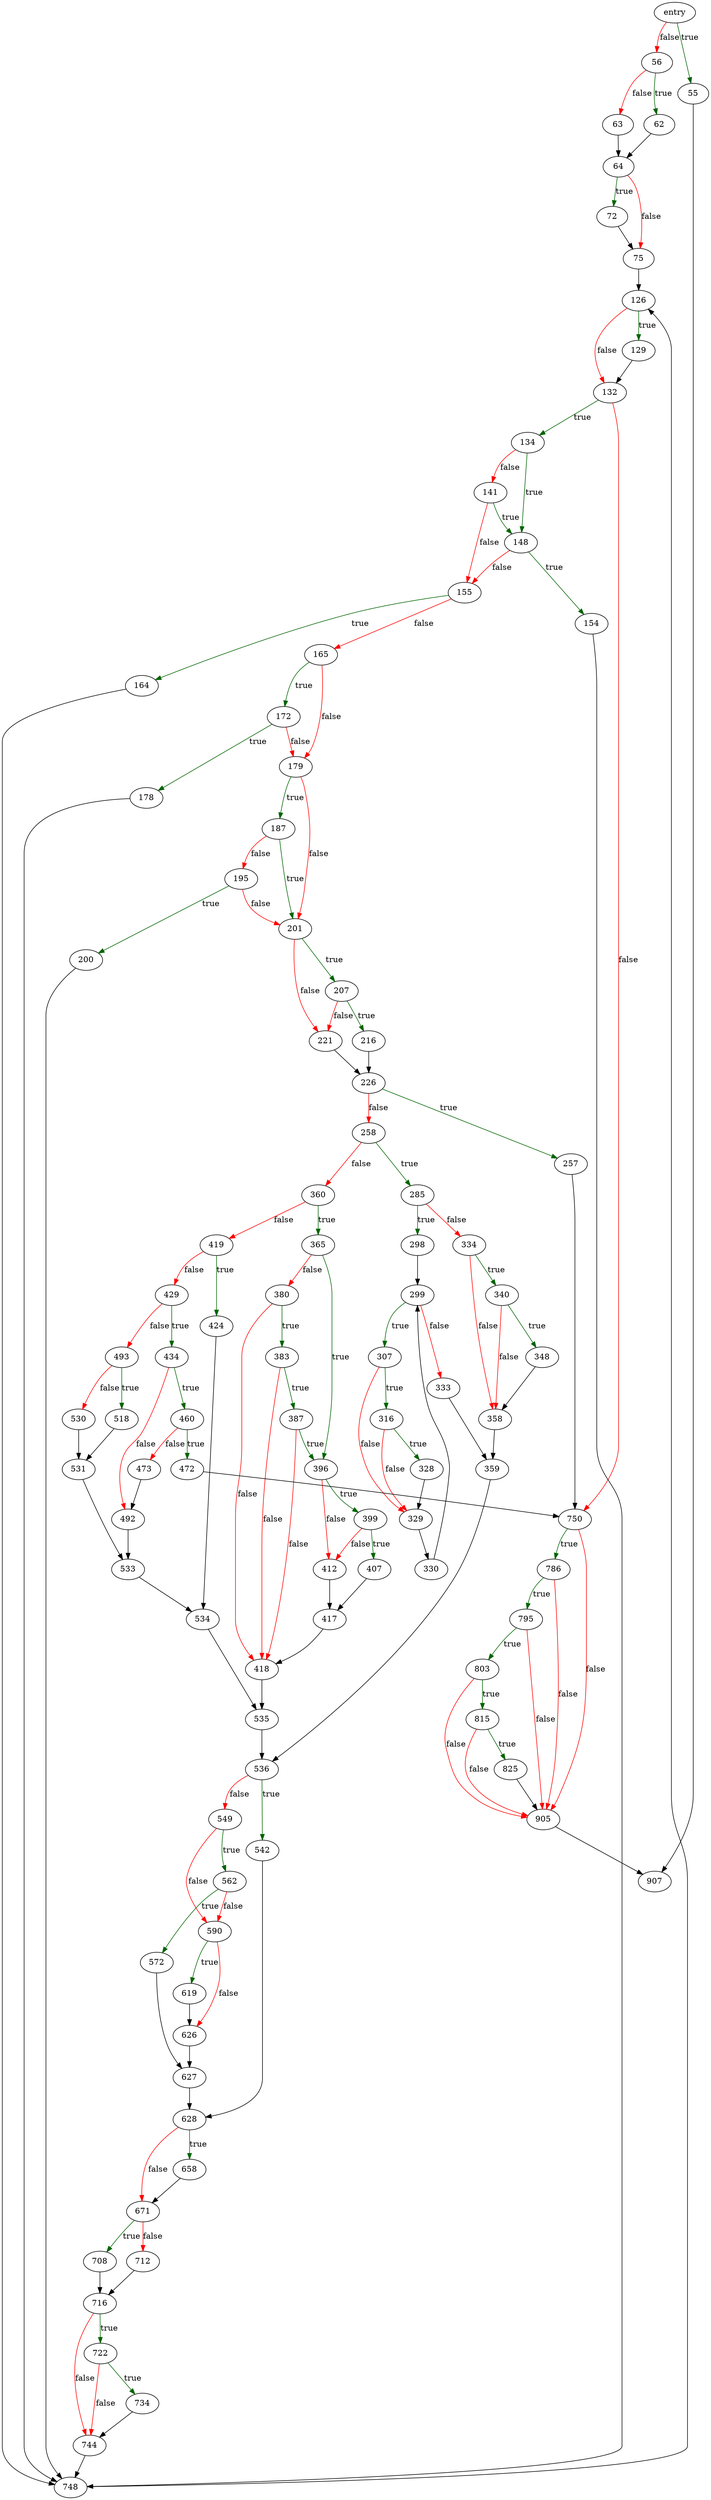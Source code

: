 digraph "whereLoopAddBtreeIndex" {
	// Node definitions.
	4 [label=entry];
	55;
	56;
	62;
	63;
	64;
	72;
	75;
	126;
	129;
	132;
	134;
	141;
	148;
	154;
	155;
	164;
	165;
	172;
	178;
	179;
	187;
	195;
	200;
	201;
	207;
	216;
	221;
	226;
	257;
	258;
	285;
	298;
	299;
	307;
	316;
	328;
	329;
	330;
	333;
	334;
	340;
	348;
	358;
	359;
	360;
	365;
	380;
	383;
	387;
	396;
	399;
	407;
	412;
	417;
	418;
	419;
	424;
	429;
	434;
	460;
	472;
	473;
	492;
	493;
	518;
	530;
	531;
	533;
	534;
	535;
	536;
	542;
	549;
	562;
	572;
	590;
	619;
	626;
	627;
	628;
	658;
	671;
	708;
	712;
	716;
	722;
	734;
	744;
	748;
	750;
	786;
	795;
	803;
	815;
	825;
	905;
	907;

	// Edge definitions.
	4 -> 55 [
		color=darkgreen
		label=true
	];
	4 -> 56 [
		color=red
		label=false
	];
	55 -> 907;
	56 -> 62 [
		color=darkgreen
		label=true
	];
	56 -> 63 [
		color=red
		label=false
	];
	62 -> 64;
	63 -> 64;
	64 -> 72 [
		color=darkgreen
		label=true
	];
	64 -> 75 [
		color=red
		label=false
	];
	72 -> 75;
	75 -> 126;
	126 -> 129 [
		color=darkgreen
		label=true
	];
	126 -> 132 [
		color=red
		label=false
	];
	129 -> 132;
	132 -> 134 [
		color=darkgreen
		label=true
	];
	132 -> 750 [
		color=red
		label=false
	];
	134 -> 141 [
		color=red
		label=false
	];
	134 -> 148 [
		color=darkgreen
		label=true
	];
	141 -> 148 [
		color=darkgreen
		label=true
	];
	141 -> 155 [
		color=red
		label=false
	];
	148 -> 154 [
		color=darkgreen
		label=true
	];
	148 -> 155 [
		color=red
		label=false
	];
	154 -> 748;
	155 -> 164 [
		color=darkgreen
		label=true
	];
	155 -> 165 [
		color=red
		label=false
	];
	164 -> 748;
	165 -> 172 [
		color=darkgreen
		label=true
	];
	165 -> 179 [
		color=red
		label=false
	];
	172 -> 178 [
		color=darkgreen
		label=true
	];
	172 -> 179 [
		color=red
		label=false
	];
	178 -> 748;
	179 -> 187 [
		color=darkgreen
		label=true
	];
	179 -> 201 [
		color=red
		label=false
	];
	187 -> 195 [
		color=red
		label=false
	];
	187 -> 201 [
		color=darkgreen
		label=true
	];
	195 -> 200 [
		color=darkgreen
		label=true
	];
	195 -> 201 [
		color=red
		label=false
	];
	200 -> 748;
	201 -> 207 [
		color=darkgreen
		label=true
	];
	201 -> 221 [
		color=red
		label=false
	];
	207 -> 216 [
		color=darkgreen
		label=true
	];
	207 -> 221 [
		color=red
		label=false
	];
	216 -> 226;
	221 -> 226;
	226 -> 257 [
		color=darkgreen
		label=true
	];
	226 -> 258 [
		color=red
		label=false
	];
	257 -> 750;
	258 -> 285 [
		color=darkgreen
		label=true
	];
	258 -> 360 [
		color=red
		label=false
	];
	285 -> 298 [
		color=darkgreen
		label=true
	];
	285 -> 334 [
		color=red
		label=false
	];
	298 -> 299;
	299 -> 307 [
		color=darkgreen
		label=true
	];
	299 -> 333 [
		color=red
		label=false
	];
	307 -> 316 [
		color=darkgreen
		label=true
	];
	307 -> 329 [
		color=red
		label=false
	];
	316 -> 328 [
		color=darkgreen
		label=true
	];
	316 -> 329 [
		color=red
		label=false
	];
	328 -> 329;
	329 -> 330;
	330 -> 299;
	333 -> 359;
	334 -> 340 [
		color=darkgreen
		label=true
	];
	334 -> 358 [
		color=red
		label=false
	];
	340 -> 348 [
		color=darkgreen
		label=true
	];
	340 -> 358 [
		color=red
		label=false
	];
	348 -> 358;
	358 -> 359;
	359 -> 536;
	360 -> 365 [
		color=darkgreen
		label=true
	];
	360 -> 419 [
		color=red
		label=false
	];
	365 -> 380 [
		color=red
		label=false
	];
	365 -> 396 [
		color=darkgreen
		label=true
	];
	380 -> 383 [
		color=darkgreen
		label=true
	];
	380 -> 418 [
		color=red
		label=false
	];
	383 -> 387 [
		color=darkgreen
		label=true
	];
	383 -> 418 [
		color=red
		label=false
	];
	387 -> 396 [
		color=darkgreen
		label=true
	];
	387 -> 418 [
		color=red
		label=false
	];
	396 -> 399 [
		color=darkgreen
		label=true
	];
	396 -> 412 [
		color=red
		label=false
	];
	399 -> 407 [
		color=darkgreen
		label=true
	];
	399 -> 412 [
		color=red
		label=false
	];
	407 -> 417;
	412 -> 417;
	417 -> 418;
	418 -> 535;
	419 -> 424 [
		color=darkgreen
		label=true
	];
	419 -> 429 [
		color=red
		label=false
	];
	424 -> 534;
	429 -> 434 [
		color=darkgreen
		label=true
	];
	429 -> 493 [
		color=red
		label=false
	];
	434 -> 460 [
		color=darkgreen
		label=true
	];
	434 -> 492 [
		color=red
		label=false
	];
	460 -> 472 [
		color=darkgreen
		label=true
	];
	460 -> 473 [
		color=red
		label=false
	];
	472 -> 750;
	473 -> 492;
	492 -> 533;
	493 -> 518 [
		color=darkgreen
		label=true
	];
	493 -> 530 [
		color=red
		label=false
	];
	518 -> 531;
	530 -> 531;
	531 -> 533;
	533 -> 534;
	534 -> 535;
	535 -> 536;
	536 -> 542 [
		color=darkgreen
		label=true
	];
	536 -> 549 [
		color=red
		label=false
	];
	542 -> 628;
	549 -> 562 [
		color=darkgreen
		label=true
	];
	549 -> 590 [
		color=red
		label=false
	];
	562 -> 572 [
		color=darkgreen
		label=true
	];
	562 -> 590 [
		color=red
		label=false
	];
	572 -> 627;
	590 -> 619 [
		color=darkgreen
		label=true
	];
	590 -> 626 [
		color=red
		label=false
	];
	619 -> 626;
	626 -> 627;
	627 -> 628;
	628 -> 658 [
		color=darkgreen
		label=true
	];
	628 -> 671 [
		color=red
		label=false
	];
	658 -> 671;
	671 -> 708 [
		color=darkgreen
		label=true
	];
	671 -> 712 [
		color=red
		label=false
	];
	708 -> 716;
	712 -> 716;
	716 -> 722 [
		color=darkgreen
		label=true
	];
	716 -> 744 [
		color=red
		label=false
	];
	722 -> 734 [
		color=darkgreen
		label=true
	];
	722 -> 744 [
		color=red
		label=false
	];
	734 -> 744;
	744 -> 748;
	748 -> 126;
	750 -> 786 [
		color=darkgreen
		label=true
	];
	750 -> 905 [
		color=red
		label=false
	];
	786 -> 795 [
		color=darkgreen
		label=true
	];
	786 -> 905 [
		color=red
		label=false
	];
	795 -> 803 [
		color=darkgreen
		label=true
	];
	795 -> 905 [
		color=red
		label=false
	];
	803 -> 815 [
		color=darkgreen
		label=true
	];
	803 -> 905 [
		color=red
		label=false
	];
	815 -> 825 [
		color=darkgreen
		label=true
	];
	815 -> 905 [
		color=red
		label=false
	];
	825 -> 905;
	905 -> 907;
}